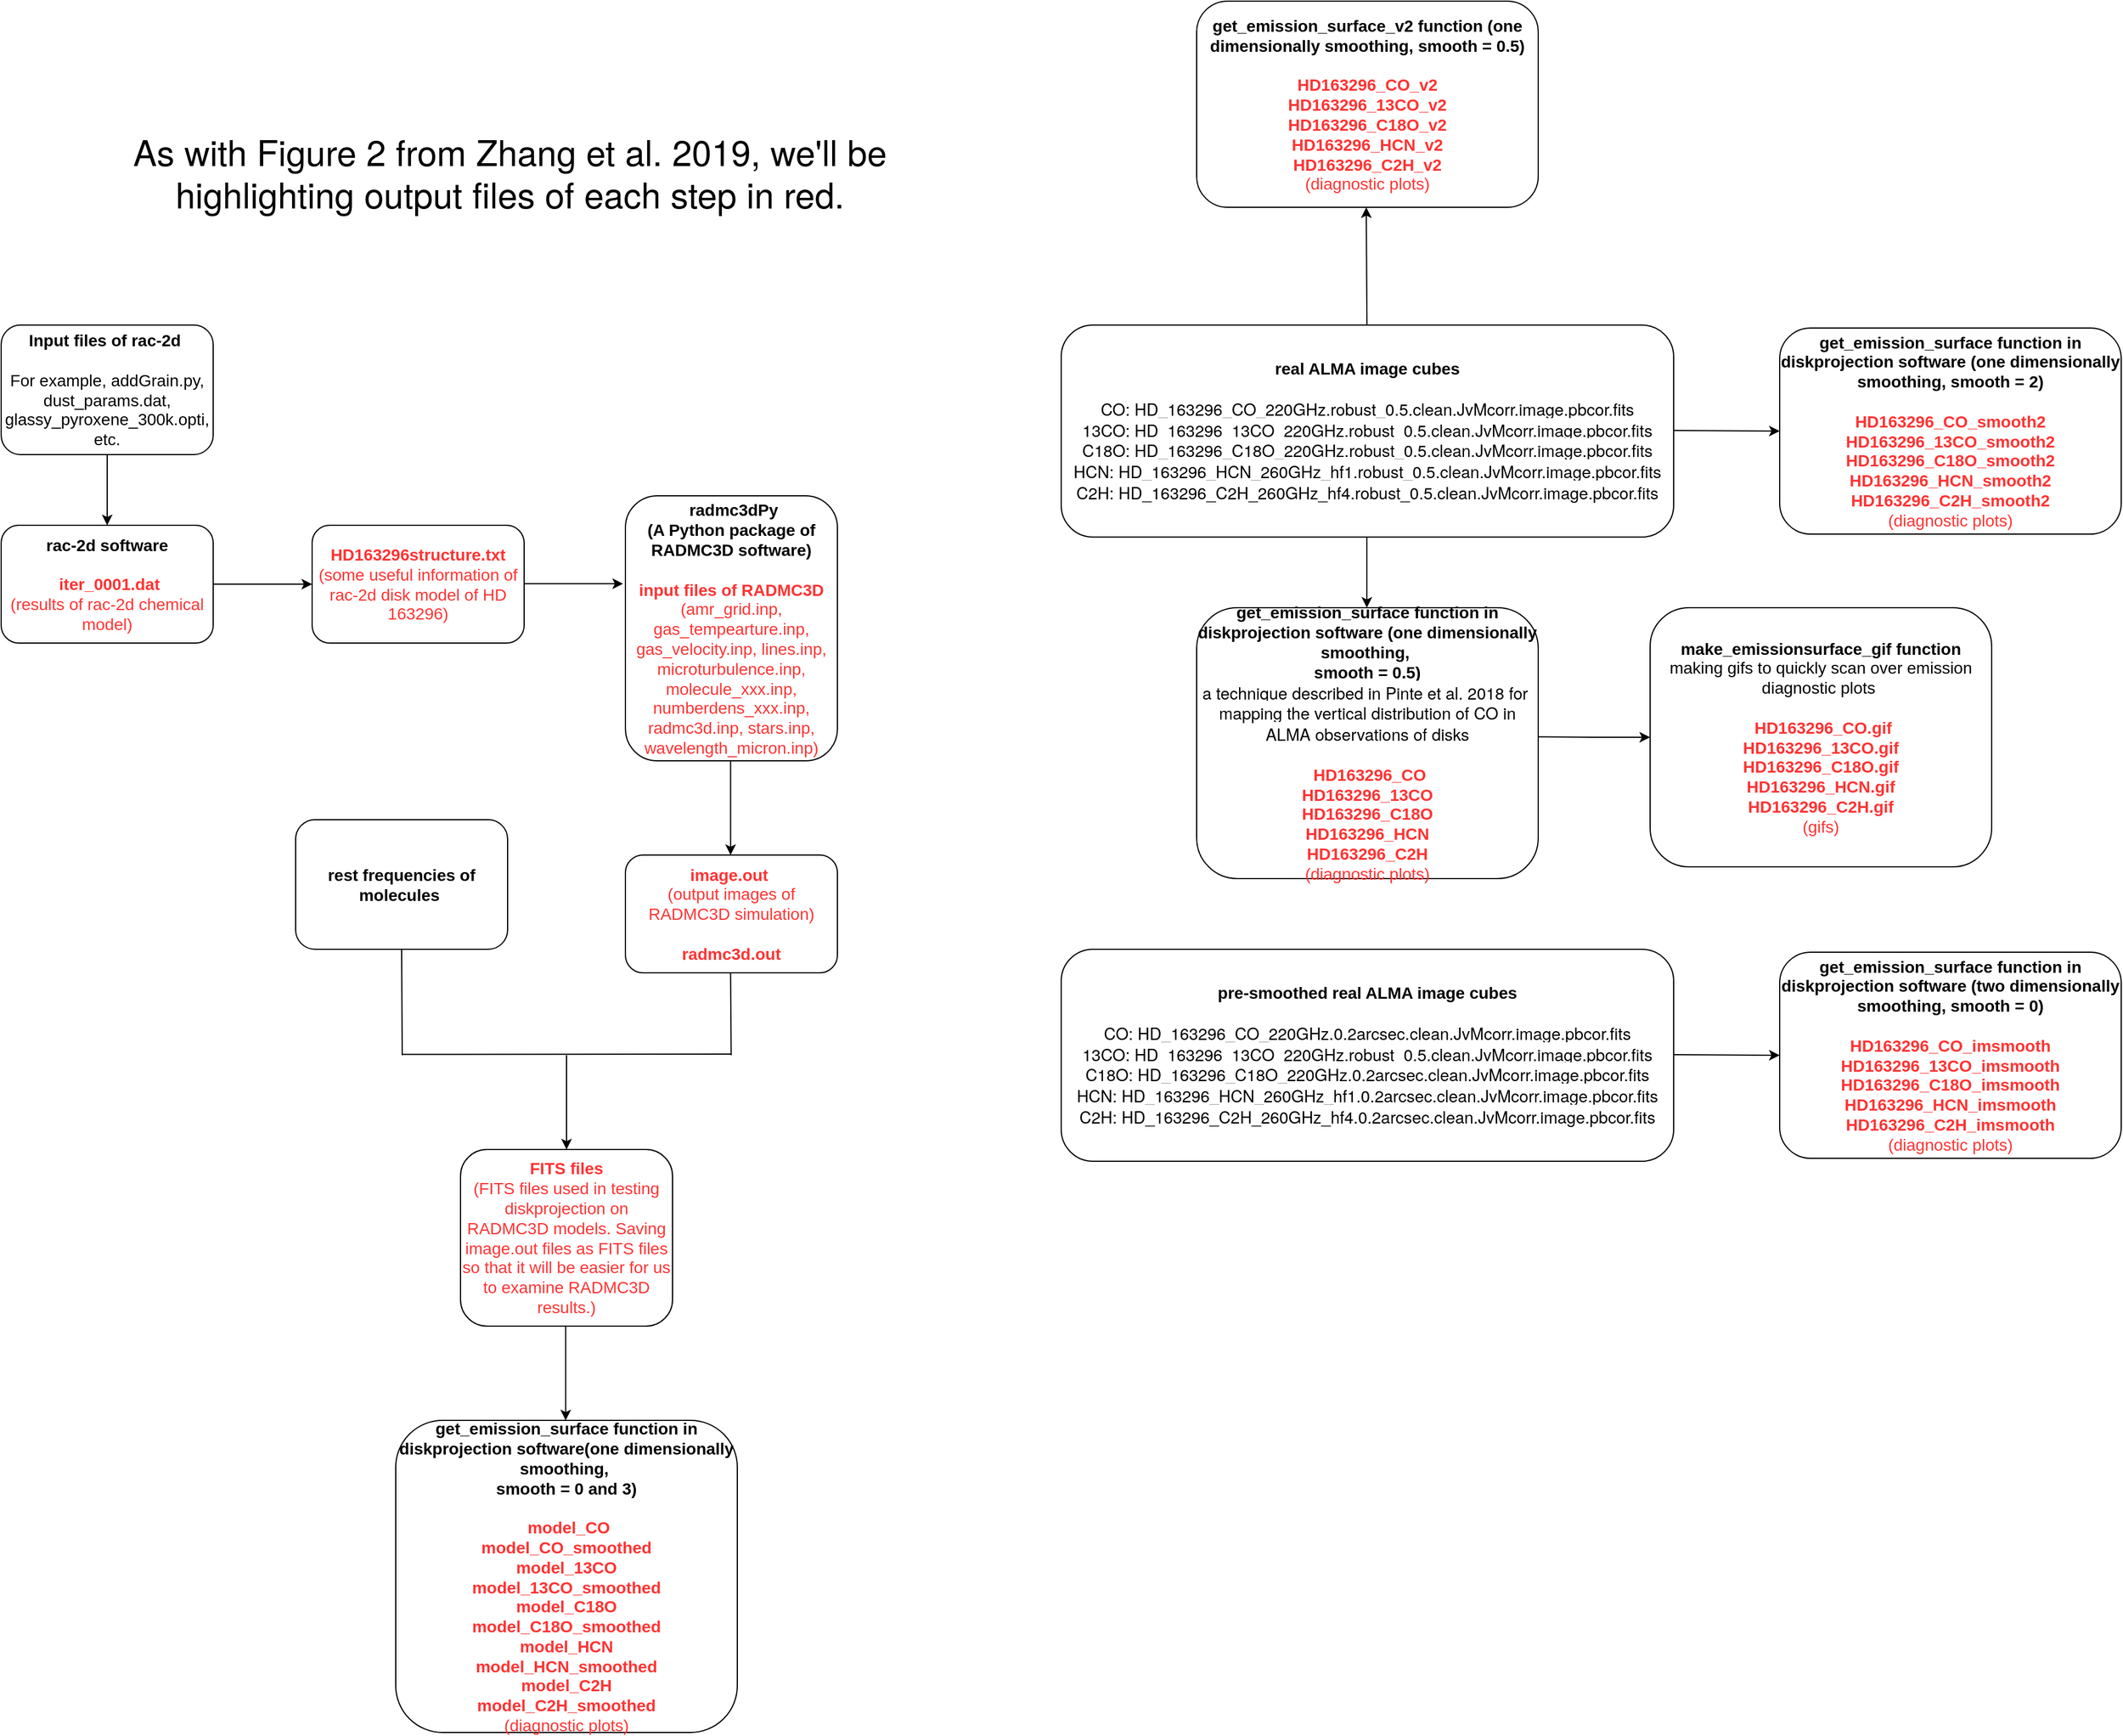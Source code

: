 <mxfile version="14.7.7" type="github">
  <diagram id="OHio_l4A3hphXdwyJgQA" name="Page-1">
    <mxGraphModel dx="1351" dy="1983" grid="1" gridSize="10" guides="1" tooltips="1" connect="1" arrows="1" fold="1" page="1" pageScale="1" pageWidth="827" pageHeight="1169" math="0" shadow="0">
      <root>
        <mxCell id="0" />
        <mxCell id="1" parent="0" />
        <mxCell id="7kvAbgqLVaGYdPQzEYKD-1" value="&lt;span style=&quot;font-family: &amp;#34;helvetica neue&amp;#34; , &amp;#34;helvetica&amp;#34; , &amp;#34;arial&amp;#34; , sans-serif ; text-align: justify ; background-color: rgb(255 , 255 , 255)&quot;&gt;&lt;font style=&quot;font-size: 30px&quot;&gt;As with Figure 2 from Zhang et al. 2019, we&#39;ll be highlighting output files of each step in red.&lt;/font&gt;&lt;/span&gt;" style="text;html=1;strokeColor=none;fillColor=none;align=center;verticalAlign=middle;whiteSpace=wrap;rounded=0;" parent="1" vertex="1">
          <mxGeometry x="157" y="-100" width="670" height="140" as="geometry" />
        </mxCell>
        <mxCell id="7kvAbgqLVaGYdPQzEYKD-2" value="&lt;font style=&quot;font-size: 14px&quot;&gt;&lt;b&gt;Input files of rac-2d&lt;/b&gt;&amp;nbsp;&lt;br&gt;&lt;br&gt;For example, addGrain.py, dust_params.dat, glassy_pyroxene_300k.opti, etc.&lt;/font&gt;" style="rounded=1;whiteSpace=wrap;html=1;" parent="1" vertex="1">
          <mxGeometry x="60" y="100" width="180" height="110" as="geometry" />
        </mxCell>
        <mxCell id="7kvAbgqLVaGYdPQzEYKD-8" value="&lt;font style=&quot;font-size: 14px&quot;&gt;&lt;b&gt;rac-2d software&lt;br&gt;&lt;br&gt;&lt;/b&gt;&amp;nbsp;&lt;font color=&quot;#ff3333&quot;&gt;&lt;b&gt;iter_0001.dat &lt;/b&gt;&lt;br&gt;(results of rac-2d chemical model)&lt;/font&gt;&lt;/font&gt;" style="rounded=1;whiteSpace=wrap;html=1;" parent="1" vertex="1">
          <mxGeometry x="60" y="270" width="180" height="100" as="geometry" />
        </mxCell>
        <mxCell id="7kvAbgqLVaGYdPQzEYKD-9" value="" style="endArrow=classic;html=1;exitX=0.5;exitY=1;exitDx=0;exitDy=0;" parent="1" source="7kvAbgqLVaGYdPQzEYKD-2" target="7kvAbgqLVaGYdPQzEYKD-8" edge="1">
          <mxGeometry width="50" height="50" relative="1" as="geometry">
            <mxPoint x="150" y="250" as="sourcePoint" />
            <mxPoint x="200" y="200" as="targetPoint" />
          </mxGeometry>
        </mxCell>
        <mxCell id="7kvAbgqLVaGYdPQzEYKD-11" value="&lt;font style=&quot;font-size: 14px&quot;&gt;&lt;font color=&quot;#ff3333&quot;&gt;&lt;b&gt;HD163296structure.txt&lt;/b&gt; (some useful information of rac-2d disk model of HD 163296)&lt;/font&gt;&lt;/font&gt;" style="rounded=1;whiteSpace=wrap;html=1;" parent="1" vertex="1">
          <mxGeometry x="324" y="270" width="180" height="100" as="geometry" />
        </mxCell>
        <mxCell id="7kvAbgqLVaGYdPQzEYKD-12" value="" style="endArrow=classic;html=1;exitX=1;exitY=0.5;exitDx=0;exitDy=0;" parent="1" source="7kvAbgqLVaGYdPQzEYKD-8" target="7kvAbgqLVaGYdPQzEYKD-11" edge="1">
          <mxGeometry width="50" height="50" relative="1" as="geometry">
            <mxPoint x="290" y="320" as="sourcePoint" />
            <mxPoint x="340" y="270" as="targetPoint" />
          </mxGeometry>
        </mxCell>
        <mxCell id="7kvAbgqLVaGYdPQzEYKD-13" value="&lt;font style=&quot;font-size: 14px&quot;&gt;&lt;b&gt;&amp;nbsp;radmc3dPy &lt;br&gt;(&lt;/b&gt;&lt;b&gt;A Python package of RADMC3D software&lt;/b&gt;&lt;b&gt;)&lt;/b&gt;&lt;br&gt;&lt;br&gt;&lt;span style=&quot;color: rgb(255 , 51 , 51)&quot;&gt;&lt;b&gt;input files of RADMC3D&lt;/b&gt;&lt;br&gt;&lt;/span&gt;&lt;font color=&quot;#ff3333&quot;&gt;(amr_grid.inp, gas_tempearture.inp, gas_velocity.inp, lines.inp, microturbulence.inp, molecule_xxx.inp, numberdens_xxx.inp, radmc3d.inp, stars.inp, wavelength_micron.inp)&lt;/font&gt;&lt;br&gt;&lt;/font&gt;" style="rounded=1;whiteSpace=wrap;html=1;" parent="1" vertex="1">
          <mxGeometry x="590" y="245" width="180" height="225" as="geometry" />
        </mxCell>
        <mxCell id="7kvAbgqLVaGYdPQzEYKD-14" value="" style="endArrow=classic;html=1;exitX=1;exitY=0.5;exitDx=0;exitDy=0;" parent="1" edge="1">
          <mxGeometry width="50" height="50" relative="1" as="geometry">
            <mxPoint x="504.0" y="319.66" as="sourcePoint" />
            <mxPoint x="588.0" y="319.66" as="targetPoint" />
          </mxGeometry>
        </mxCell>
        <mxCell id="7kvAbgqLVaGYdPQzEYKD-18" value="" style="endArrow=classic;html=1;" parent="1" edge="1">
          <mxGeometry width="50" height="50" relative="1" as="geometry">
            <mxPoint x="679.29" y="470" as="sourcePoint" />
            <mxPoint x="679.29" y="550" as="targetPoint" />
          </mxGeometry>
        </mxCell>
        <mxCell id="7kvAbgqLVaGYdPQzEYKD-19" value="&lt;font style=&quot;font-size: 14px&quot;&gt;&lt;font color=&quot;#ff3333&quot;&gt;&lt;b&gt;image.out&lt;/b&gt;&amp;nbsp;&lt;br&gt;(output images of RADMC3D simulation)&lt;br&gt;&lt;br&gt;&lt;/font&gt;&lt;b style=&quot;color: rgb(255 , 51 , 51)&quot;&gt;radmc3d.out&lt;/b&gt;&lt;font color=&quot;#ff3333&quot;&gt;&lt;br&gt;&lt;/font&gt;&lt;/font&gt;" style="rounded=1;whiteSpace=wrap;html=1;" parent="1" vertex="1">
          <mxGeometry x="590" y="550" width="180" height="100" as="geometry" />
        </mxCell>
        <mxCell id="7kvAbgqLVaGYdPQzEYKD-24" value="&lt;font style=&quot;font-size: 14px&quot;&gt;&lt;b&gt;real ALMA image cubes&lt;/b&gt;&lt;br&gt;&lt;br&gt;&lt;span style=&quot;font-family: &amp;#34;helvetica neue&amp;#34; , &amp;#34;helvetica&amp;#34; , &amp;#34;arial&amp;#34; , sans-serif ; text-align: left ; background-color: rgb(255 , 255 , 255)&quot;&gt;CO: HD_163296_CO_220GHz.robust_0.5.clean.JvMcorr.image.pbcor.fits&lt;br&gt;&lt;/span&gt;&lt;span style=&quot;font-family: &amp;#34;helvetica neue&amp;#34; , &amp;#34;helvetica&amp;#34; , &amp;#34;arial&amp;#34; , sans-serif ; text-align: left ; background-color: rgb(255 , 255 , 255)&quot;&gt;13CO: HD_163296_13CO_220GHz.robust_0.5.clean.JvMcorr.image.pbcor.fits&lt;br&gt;&lt;/span&gt;&lt;span style=&quot;font-family: &amp;#34;helvetica neue&amp;#34; , &amp;#34;helvetica&amp;#34; , &amp;#34;arial&amp;#34; , sans-serif ; text-align: left ; background-color: rgb(255 , 255 , 255)&quot;&gt;C18O: HD_163296_C18O_220GHz.robust_0.5.clean.JvMcorr.image.pbcor.fits&lt;br&gt;&lt;/span&gt;&lt;span style=&quot;font-family: &amp;#34;helvetica neue&amp;#34; , &amp;#34;helvetica&amp;#34; , &amp;#34;arial&amp;#34; , sans-serif ; text-align: left ; background-color: rgb(255 , 255 , 255)&quot;&gt;HCN: HD_163296_HCN_260GHz_hf1.robust_0.5.clean.JvMcorr.image.pbcor.fits&lt;br&gt;&lt;/span&gt;&lt;span style=&quot;font-family: &amp;#34;helvetica neue&amp;#34; , &amp;#34;helvetica&amp;#34; , &amp;#34;arial&amp;#34; , sans-serif ; text-align: left ; background-color: rgb(255 , 255 , 255)&quot;&gt;C2H: HD_163296_C2H_260GHz_hf4.robust_0.5.clean.JvMcorr.image.pbcor.fits&lt;/span&gt;&lt;br&gt;&lt;/font&gt;" style="rounded=1;whiteSpace=wrap;html=1;" parent="1" vertex="1">
          <mxGeometry x="960" y="100" width="520" height="180" as="geometry" />
        </mxCell>
        <mxCell id="7kvAbgqLVaGYdPQzEYKD-25" value="" style="endArrow=classic;html=1;exitX=0.5;exitY=1;exitDx=0;exitDy=0;" parent="1" edge="1">
          <mxGeometry width="50" height="50" relative="1" as="geometry">
            <mxPoint x="1219.5" y="280" as="sourcePoint" />
            <mxPoint x="1219.5" y="340" as="targetPoint" />
          </mxGeometry>
        </mxCell>
        <mxCell id="7kvAbgqLVaGYdPQzEYKD-26" value="&lt;font style=&quot;font-size: 14px&quot;&gt;&lt;b&gt;get_emission_surface function in diskprojection software (&lt;/b&gt;&lt;b&gt;one dimensionally smoothing,&amp;nbsp;&lt;/b&gt;&lt;b&gt;&lt;br&gt;smooth = 0.5)&lt;br&gt;&lt;/b&gt;&lt;span style=&quot;font-family: &amp;#34;helvetica neue&amp;#34; , &amp;#34;helvetica&amp;#34; , &amp;#34;arial&amp;#34; , sans-serif ; text-align: justify ; background-color: rgb(255 , 255 , 255)&quot;&gt;a technique described in Pinte et al. 2018&amp;nbsp;&lt;/span&gt;&lt;span style=&quot;font-family: &amp;#34;helvetica neue&amp;#34; , &amp;#34;helvetica&amp;#34; , &amp;#34;arial&amp;#34; , sans-serif ; text-align: justify ; background-color: rgb(255 , 255 , 255)&quot;&gt;for&amp;nbsp;&lt;/span&gt;&lt;span style=&quot;font-family: &amp;#34;helvetica neue&amp;#34; , &amp;#34;helvetica&amp;#34; , &amp;#34;arial&amp;#34; , sans-serif ; text-align: justify ; background-color: rgb(255 , 255 , 255)&quot;&gt;&lt;br&gt;mapping the vertical distribution of CO in ALMA observations of disks&lt;/span&gt;&lt;b&gt;&lt;br&gt;&lt;br&gt;&lt;/b&gt;&amp;nbsp;&lt;font color=&quot;#ff3333&quot;&gt;&lt;b&gt;HD163296_CO&lt;br&gt;&lt;/b&gt;&lt;/font&gt;&lt;b style=&quot;color: rgb(255 , 51 , 51)&quot;&gt;HD163296_13CO&lt;br&gt;&lt;/b&gt;&lt;b style=&quot;color: rgb(255 , 51 , 51)&quot;&gt;HD163296_C18O&lt;br&gt;&lt;/b&gt;&lt;b style=&quot;color: rgb(255 , 51 , 51)&quot;&gt;HD163296_HCN&lt;br&gt;&lt;/b&gt;&lt;b style=&quot;color: rgb(255 , 51 , 51)&quot;&gt;HD163296_C2H&lt;/b&gt;&lt;font color=&quot;#ff3333&quot;&gt;&lt;br&gt;(diagnostic plots)&lt;/font&gt;&lt;/font&gt;" style="rounded=1;whiteSpace=wrap;html=1;" parent="1" vertex="1">
          <mxGeometry x="1075" y="340" width="290" height="230" as="geometry" />
        </mxCell>
        <mxCell id="7kvAbgqLVaGYdPQzEYKD-28" value="&lt;font style=&quot;font-size: 14px&quot;&gt;&lt;b&gt;get_emission_surface function in diskprojection software (one dimensionally smoothing, smooth = 2)&lt;/b&gt;&lt;b&gt;&lt;br&gt;&lt;/b&gt;&lt;font color=&quot;#ff3333&quot;&gt;&lt;b&gt;&lt;br&gt;&lt;/b&gt;&lt;/font&gt;&lt;b style=&quot;color: rgb(255 , 51 , 51)&quot;&gt;HD163296_CO_smooth2&lt;/b&gt;&lt;b style=&quot;color: rgb(255 , 51 , 51)&quot;&gt;&lt;br&gt;&lt;/b&gt;&lt;b style=&quot;color: rgb(255 , 51 , 51)&quot;&gt;HD163296_13CO_smooth2&lt;/b&gt;&lt;b style=&quot;color: rgb(255 , 51 , 51)&quot;&gt;&lt;br&gt;&lt;/b&gt;&lt;b style=&quot;color: rgb(255 , 51 , 51)&quot;&gt;HD163296_C18O_smooth2&lt;/b&gt;&lt;b style=&quot;color: rgb(255 , 51 , 51)&quot;&gt;&lt;br&gt;&lt;/b&gt;&lt;b style=&quot;color: rgb(255 , 51 , 51)&quot;&gt;HD163296_HCN_smooth2&lt;/b&gt;&lt;b style=&quot;color: rgb(255 , 51 , 51)&quot;&gt;&lt;br&gt;&lt;/b&gt;&lt;b style=&quot;color: rgb(255 , 51 , 51)&quot;&gt;HD163296_C2H_smooth2&lt;/b&gt;&lt;font color=&quot;#ff3333&quot;&gt;&lt;br&gt;(diagnostic plots)&lt;/font&gt;&lt;/font&gt;" style="rounded=1;whiteSpace=wrap;html=1;" parent="1" vertex="1">
          <mxGeometry x="1570" y="102.5" width="290" height="175" as="geometry" />
        </mxCell>
        <mxCell id="7kvAbgqLVaGYdPQzEYKD-29" value="" style="endArrow=classic;html=1;exitX=1;exitY=0.5;exitDx=0;exitDy=0;entryX=0;entryY=0.5;entryDx=0;entryDy=0;" parent="1" target="7kvAbgqLVaGYdPQzEYKD-28" edge="1">
          <mxGeometry width="50" height="50" relative="1" as="geometry">
            <mxPoint x="1480" y="189.5" as="sourcePoint" />
            <mxPoint x="1564" y="189.5" as="targetPoint" />
          </mxGeometry>
        </mxCell>
        <mxCell id="7kvAbgqLVaGYdPQzEYKD-30" value="&lt;font style=&quot;font-size: 14px&quot;&gt;&lt;b&gt;pre-smoothed real ALMA image cubes&lt;/b&gt;&lt;br&gt;&lt;br&gt;&lt;span style=&quot;font-family: &amp;#34;helvetica neue&amp;#34; , &amp;#34;helvetica&amp;#34; , &amp;#34;arial&amp;#34; , sans-serif ; text-align: left ; background-color: rgb(255 , 255 , 255)&quot;&gt;CO: H&lt;/span&gt;&lt;span style=&quot;font-family: &amp;#34;helvetica neue&amp;#34; , &amp;#34;helvetica&amp;#34; , &amp;#34;arial&amp;#34; , sans-serif ; text-align: left ; background-color: rgb(255 , 255 , 255)&quot;&gt;D_163296_CO_220GHz.0.2arcsec.clean.JvMcorr.image.pbcor.fits&lt;/span&gt;&lt;span style=&quot;font-family: &amp;#34;helvetica neue&amp;#34; , &amp;#34;helvetica&amp;#34; , &amp;#34;arial&amp;#34; , sans-serif ; text-align: left ; background-color: rgb(255 , 255 , 255)&quot;&gt;&lt;br&gt;&lt;/span&gt;&lt;span style=&quot;font-family: &amp;#34;helvetica neue&amp;#34; , &amp;#34;helvetica&amp;#34; , &amp;#34;arial&amp;#34; , sans-serif ; text-align: left ; background-color: rgb(255 , 255 , 255)&quot;&gt;13CO: HD_163296_13CO_220GHz.robust_0.5.clean.JvMcorr.image.pbcor.fits&lt;br&gt;&lt;/span&gt;&lt;span style=&quot;font-family: &amp;#34;helvetica neue&amp;#34; , &amp;#34;helvetica&amp;#34; , &amp;#34;arial&amp;#34; , sans-serif ; text-align: left ; background-color: rgb(255 , 255 , 255)&quot;&gt;C18O: H&lt;/span&gt;&lt;span style=&quot;font-family: &amp;#34;helvetica neue&amp;#34; , &amp;#34;helvetica&amp;#34; , &amp;#34;arial&amp;#34; , sans-serif ; text-align: left ; background-color: rgb(255 , 255 , 255)&quot;&gt;D_163296_C18O_220GHz.0.2arcsec.clean.JvMcorr.image.pbcor.fits&lt;/span&gt;&lt;span style=&quot;font-family: &amp;#34;helvetica neue&amp;#34; , &amp;#34;helvetica&amp;#34; , &amp;#34;arial&amp;#34; , sans-serif ; text-align: left ; background-color: rgb(255 , 255 , 255)&quot;&gt;&lt;br&gt;&lt;/span&gt;&lt;span style=&quot;font-family: &amp;#34;helvetica neue&amp;#34; , &amp;#34;helvetica&amp;#34; , &amp;#34;arial&amp;#34; , sans-serif ; text-align: left ; background-color: rgb(255 , 255 , 255)&quot;&gt;HCN: H&lt;/span&gt;&lt;span style=&quot;font-family: &amp;#34;helvetica neue&amp;#34; , &amp;#34;helvetica&amp;#34; , &amp;#34;arial&amp;#34; , sans-serif ; text-align: left ; background-color: rgb(255 , 255 , 255)&quot;&gt;D_163296_HCN_260GHz_hf1.0.2arcsec.clean.JvMcorr.image.pbcor.fits&lt;/span&gt;&lt;span style=&quot;font-family: &amp;#34;helvetica neue&amp;#34; , &amp;#34;helvetica&amp;#34; , &amp;#34;arial&amp;#34; , sans-serif ; text-align: left ; background-color: rgb(255 , 255 , 255)&quot;&gt;&lt;br&gt;&lt;/span&gt;&lt;span style=&quot;font-family: &amp;#34;helvetica neue&amp;#34; , &amp;#34;helvetica&amp;#34; , &amp;#34;arial&amp;#34; , sans-serif ; text-align: left ; background-color: rgb(255 , 255 , 255)&quot;&gt;C2H: H&lt;/span&gt;&lt;span style=&quot;font-family: &amp;#34;helvetica neue&amp;#34; , &amp;#34;helvetica&amp;#34; , &amp;#34;arial&amp;#34; , sans-serif ; text-align: left ; background-color: rgb(255 , 255 , 255)&quot;&gt;D_163296_C2H_260GHz_hf4.0.2arcsec.clean.JvMcorr.image.pbcor.fits&lt;/span&gt;&lt;br&gt;&lt;/font&gt;" style="rounded=1;whiteSpace=wrap;html=1;" parent="1" vertex="1">
          <mxGeometry x="960" y="630" width="520" height="180" as="geometry" />
        </mxCell>
        <mxCell id="7kvAbgqLVaGYdPQzEYKD-31" value="&lt;font style=&quot;font-size: 14px&quot;&gt;&lt;b&gt;get_emission_surface function in diskprojection software (two dimensionally smoothing, smooth = 0)&lt;/b&gt;&lt;b&gt;&lt;br&gt;&lt;/b&gt;&lt;font color=&quot;#ff3333&quot;&gt;&lt;b&gt;&lt;br&gt;&lt;/b&gt;&lt;/font&gt;&lt;b style=&quot;color: rgb(255 , 51 , 51)&quot;&gt;HD163296_CO_imsmooth&lt;/b&gt;&lt;b style=&quot;color: rgb(255 , 51 , 51)&quot;&gt;&lt;br&gt;&lt;/b&gt;&lt;b style=&quot;color: rgb(255 , 51 , 51)&quot;&gt;HD163296_13CO_imsmooth&lt;/b&gt;&lt;b style=&quot;color: rgb(255 , 51 , 51)&quot;&gt;&lt;br&gt;&lt;/b&gt;&lt;b style=&quot;color: rgb(255 , 51 , 51)&quot;&gt;HD163296_C18O_imsmooth&lt;/b&gt;&lt;b style=&quot;color: rgb(255 , 51 , 51)&quot;&gt;&lt;br&gt;&lt;/b&gt;&lt;b style=&quot;color: rgb(255 , 51 , 51)&quot;&gt;HD163296_HCN_imsmooth&lt;/b&gt;&lt;b style=&quot;color: rgb(255 , 51 , 51)&quot;&gt;&lt;br&gt;&lt;/b&gt;&lt;b style=&quot;color: rgb(255 , 51 , 51)&quot;&gt;HD163296_C2H_imsmooth&lt;/b&gt;&lt;font color=&quot;#ff3333&quot;&gt;&lt;br&gt;(diagnostic plots)&lt;/font&gt;&lt;/font&gt;" style="rounded=1;whiteSpace=wrap;html=1;" parent="1" vertex="1">
          <mxGeometry x="1570" y="632.5" width="290" height="175" as="geometry" />
        </mxCell>
        <mxCell id="7kvAbgqLVaGYdPQzEYKD-32" value="" style="endArrow=classic;html=1;exitX=1;exitY=0.5;exitDx=0;exitDy=0;entryX=0;entryY=0.5;entryDx=0;entryDy=0;" parent="1" edge="1">
          <mxGeometry width="50" height="50" relative="1" as="geometry">
            <mxPoint x="1480" y="719.5" as="sourcePoint" />
            <mxPoint x="1570" y="720" as="targetPoint" />
          </mxGeometry>
        </mxCell>
        <mxCell id="7kvAbgqLVaGYdPQzEYKD-33" value="&lt;font style=&quot;font-size: 14px&quot;&gt;&lt;b&gt;rest frequencies of molecules&lt;/b&gt;&amp;nbsp;&lt;br&gt;&lt;/font&gt;" style="rounded=1;whiteSpace=wrap;html=1;" parent="1" vertex="1">
          <mxGeometry x="310" y="520" width="180" height="110" as="geometry" />
        </mxCell>
        <mxCell id="7kvAbgqLVaGYdPQzEYKD-35" value="" style="endArrow=none;html=1;" parent="1" edge="1">
          <mxGeometry width="50" height="50" relative="1" as="geometry">
            <mxPoint x="400.5" y="720" as="sourcePoint" />
            <mxPoint x="400" y="630" as="targetPoint" />
          </mxGeometry>
        </mxCell>
        <mxCell id="7kvAbgqLVaGYdPQzEYKD-36" value="" style="endArrow=none;html=1;" parent="1" edge="1">
          <mxGeometry width="50" height="50" relative="1" as="geometry">
            <mxPoint x="679.79" y="720" as="sourcePoint" />
            <mxPoint x="679.29" y="650" as="targetPoint" />
          </mxGeometry>
        </mxCell>
        <mxCell id="7kvAbgqLVaGYdPQzEYKD-37" value="" style="endArrow=none;html=1;" parent="1" edge="1">
          <mxGeometry width="50" height="50" relative="1" as="geometry">
            <mxPoint x="400" y="719.29" as="sourcePoint" />
            <mxPoint x="680" y="719" as="targetPoint" />
          </mxGeometry>
        </mxCell>
        <mxCell id="7kvAbgqLVaGYdPQzEYKD-38" value="" style="endArrow=classic;html=1;" parent="1" edge="1">
          <mxGeometry width="50" height="50" relative="1" as="geometry">
            <mxPoint x="540.0" y="720" as="sourcePoint" />
            <mxPoint x="540.0" y="800" as="targetPoint" />
          </mxGeometry>
        </mxCell>
        <mxCell id="7kvAbgqLVaGYdPQzEYKD-39" value="&lt;font style=&quot;font-size: 14px&quot;&gt;&lt;font color=&quot;#ff3333&quot;&gt;&lt;b&gt;FITS files&lt;br&gt;&lt;/b&gt;&lt;/font&gt;&lt;span style=&quot;color: rgb(255 , 51 , 51)&quot;&gt;(FITS files used in testing diskprojection on RADMC3D models. S&lt;/span&gt;&lt;span style=&quot;color: rgb(255 , 51 , 51)&quot;&gt;aving image.out files as FITS files so that it will be easier for us to examine RADMC3D results.&lt;/span&gt;&lt;span style=&quot;color: rgb(255 , 51 , 51)&quot;&gt;)&lt;/span&gt;&lt;font color=&quot;#ff3333&quot;&gt;&lt;br&gt;&lt;/font&gt;&lt;/font&gt;" style="rounded=1;whiteSpace=wrap;html=1;" parent="1" vertex="1">
          <mxGeometry x="450" y="800" width="180" height="150" as="geometry" />
        </mxCell>
        <mxCell id="7kvAbgqLVaGYdPQzEYKD-40" value="&lt;font style=&quot;font-size: 14px&quot;&gt;&lt;b&gt;get_emission_surface function in diskprojection software(&lt;/b&gt;&lt;b&gt;one dimensionally smoothing,&amp;nbsp;&lt;/b&gt;&lt;b&gt;&lt;br&gt;smooth = 0 and 3)&lt;/b&gt;&lt;b&gt;&lt;br&gt;&lt;br&gt;&lt;/b&gt;&amp;nbsp;&lt;b style=&quot;color: rgb(255 , 51 , 51)&quot;&gt;model_CO&lt;br&gt;&lt;/b&gt;&lt;b style=&quot;color: rgb(255 , 51 , 51)&quot;&gt;model_CO_smoothed&lt;/b&gt;&lt;font color=&quot;#ff3333&quot;&gt;&lt;b&gt;&lt;br&gt;&lt;/b&gt;&lt;/font&gt;&lt;b style=&quot;color: rgb(255 , 51 , 51)&quot;&gt;model_13CO&lt;br&gt;&lt;/b&gt;&lt;b style=&quot;color: rgb(255 , 51 , 51)&quot;&gt;model_13CO_smoothed&lt;/b&gt;&lt;b style=&quot;color: rgb(255 , 51 , 51)&quot;&gt;&lt;br&gt;&lt;/b&gt;&lt;b style=&quot;color: rgb(255 , 51 , 51)&quot;&gt;model_C18O&lt;br&gt;&lt;/b&gt;&lt;b style=&quot;color: rgb(255 , 51 , 51)&quot;&gt;model_C18O_smoothed&lt;/b&gt;&lt;b style=&quot;color: rgb(255 , 51 , 51)&quot;&gt;&lt;br&gt;&lt;/b&gt;&lt;b style=&quot;color: rgb(255 , 51 , 51)&quot;&gt;model_HCN&lt;br&gt;&lt;/b&gt;&lt;b style=&quot;color: rgb(255 , 51 , 51)&quot;&gt;model_HCN_smoothed&lt;/b&gt;&lt;b style=&quot;color: rgb(255 , 51 , 51)&quot;&gt;&lt;br&gt;&lt;/b&gt;&lt;b style=&quot;color: rgb(255 , 51 , 51)&quot;&gt;model_C2H&lt;br&gt;&lt;/b&gt;&lt;b style=&quot;color: rgb(255 , 51 , 51)&quot;&gt;model_C2H_smoothed&lt;/b&gt;&lt;font color=&quot;#ff3333&quot;&gt;&lt;br&gt;(diagnostic plots)&lt;/font&gt;&lt;/font&gt;" style="rounded=1;whiteSpace=wrap;html=1;" parent="1" vertex="1">
          <mxGeometry x="395" y="1030" width="290" height="265" as="geometry" />
        </mxCell>
        <mxCell id="7kvAbgqLVaGYdPQzEYKD-42" value="&lt;font style=&quot;font-size: 14px&quot;&gt;&lt;b&gt;get_emission_surface_v2 function (one dimensionally smoothing, smooth = 0.5)&lt;/b&gt;&lt;b&gt;&lt;br&gt;&lt;/b&gt;&lt;font color=&quot;#ff3333&quot;&gt;&lt;b&gt;&lt;br&gt;&lt;/b&gt;&lt;/font&gt;&lt;b style=&quot;color: rgb(255 , 51 , 51)&quot;&gt;HD163296_CO_v2&lt;/b&gt;&lt;b style=&quot;color: rgb(255 , 51 , 51)&quot;&gt;&lt;br&gt;&lt;/b&gt;&lt;b style=&quot;color: rgb(255 , 51 , 51)&quot;&gt;HD163296_13CO_v2&lt;/b&gt;&lt;b style=&quot;color: rgb(255 , 51 , 51)&quot;&gt;&lt;br&gt;&lt;/b&gt;&lt;b style=&quot;color: rgb(255 , 51 , 51)&quot;&gt;HD163296_C18O_v2&lt;/b&gt;&lt;b style=&quot;color: rgb(255 , 51 , 51)&quot;&gt;&lt;br&gt;&lt;/b&gt;&lt;b style=&quot;color: rgb(255 , 51 , 51)&quot;&gt;HD163296_HCN_v2&lt;/b&gt;&lt;b style=&quot;color: rgb(255 , 51 , 51)&quot;&gt;&lt;br&gt;&lt;/b&gt;&lt;b style=&quot;color: rgb(255 , 51 , 51)&quot;&gt;HD163296_C2H_v2&lt;/b&gt;&lt;font color=&quot;#ff3333&quot;&gt;&lt;br&gt;(diagnostic plots)&lt;/font&gt;&lt;/font&gt;" style="rounded=1;whiteSpace=wrap;html=1;" parent="1" vertex="1">
          <mxGeometry x="1075" y="-175" width="290" height="175" as="geometry" />
        </mxCell>
        <mxCell id="7kvAbgqLVaGYdPQzEYKD-43" value="" style="endArrow=classic;html=1;exitX=1;exitY=0.5;exitDx=0;exitDy=0;" parent="1" edge="1">
          <mxGeometry width="50" height="50" relative="1" as="geometry">
            <mxPoint x="1219.58" y="100" as="sourcePoint" />
            <mxPoint x="1219" as="targetPoint" />
          </mxGeometry>
        </mxCell>
        <mxCell id="7kvAbgqLVaGYdPQzEYKD-44" value="" style="endArrow=classic;html=1;exitX=1;exitY=0.5;exitDx=0;exitDy=0;entryX=0;entryY=0.5;entryDx=0;entryDy=0;" parent="1" target="7kvAbgqLVaGYdPQzEYKD-45" edge="1">
          <mxGeometry width="50" height="50" relative="1" as="geometry">
            <mxPoint x="1365" y="449.58" as="sourcePoint" />
            <mxPoint x="1455" y="450.08" as="targetPoint" />
            <Array as="points">
              <mxPoint x="1410" y="450" />
            </Array>
          </mxGeometry>
        </mxCell>
        <mxCell id="7kvAbgqLVaGYdPQzEYKD-45" value="&lt;font style=&quot;font-size: 14px&quot;&gt;&lt;b&gt;make_emissionsurface_gif function&lt;/b&gt;&lt;br&gt;making gifs to quickly scan over emission diagnostic plots&amp;nbsp;&lt;br&gt;&lt;b&gt;&lt;br&gt;&lt;/b&gt;&amp;nbsp;&lt;font color=&quot;#ff3333&quot;&gt;&lt;b&gt;HD163296_CO.gif&lt;br&gt;&lt;/b&gt;&lt;/font&gt;&lt;b style=&quot;color: rgb(255 , 51 , 51)&quot;&gt;HD163296_13CO.gif&lt;br&gt;&lt;/b&gt;&lt;b style=&quot;color: rgb(255 , 51 , 51)&quot;&gt;HD163296_C18O.gif&lt;br&gt;&lt;/b&gt;&lt;b style=&quot;color: rgb(255 , 51 , 51)&quot;&gt;HD163296_HCN.gif&lt;br&gt;&lt;/b&gt;&lt;b style=&quot;color: rgb(255 , 51 , 51)&quot;&gt;HD163296_C2H.gif&lt;/b&gt;&lt;font color=&quot;#ff3333&quot;&gt;&lt;br&gt;(gifs)&lt;/font&gt;&lt;/font&gt;" style="rounded=1;whiteSpace=wrap;html=1;" parent="1" vertex="1">
          <mxGeometry x="1460" y="340" width="290" height="220" as="geometry" />
        </mxCell>
        <mxCell id="tNqf5QW-nkxqxk9ZFxXp-1" value="" style="endArrow=classic;html=1;" edge="1" parent="1">
          <mxGeometry width="50" height="50" relative="1" as="geometry">
            <mxPoint x="539.29" y="950" as="sourcePoint" />
            <mxPoint x="539.29" y="1030" as="targetPoint" />
          </mxGeometry>
        </mxCell>
      </root>
    </mxGraphModel>
  </diagram>
</mxfile>
